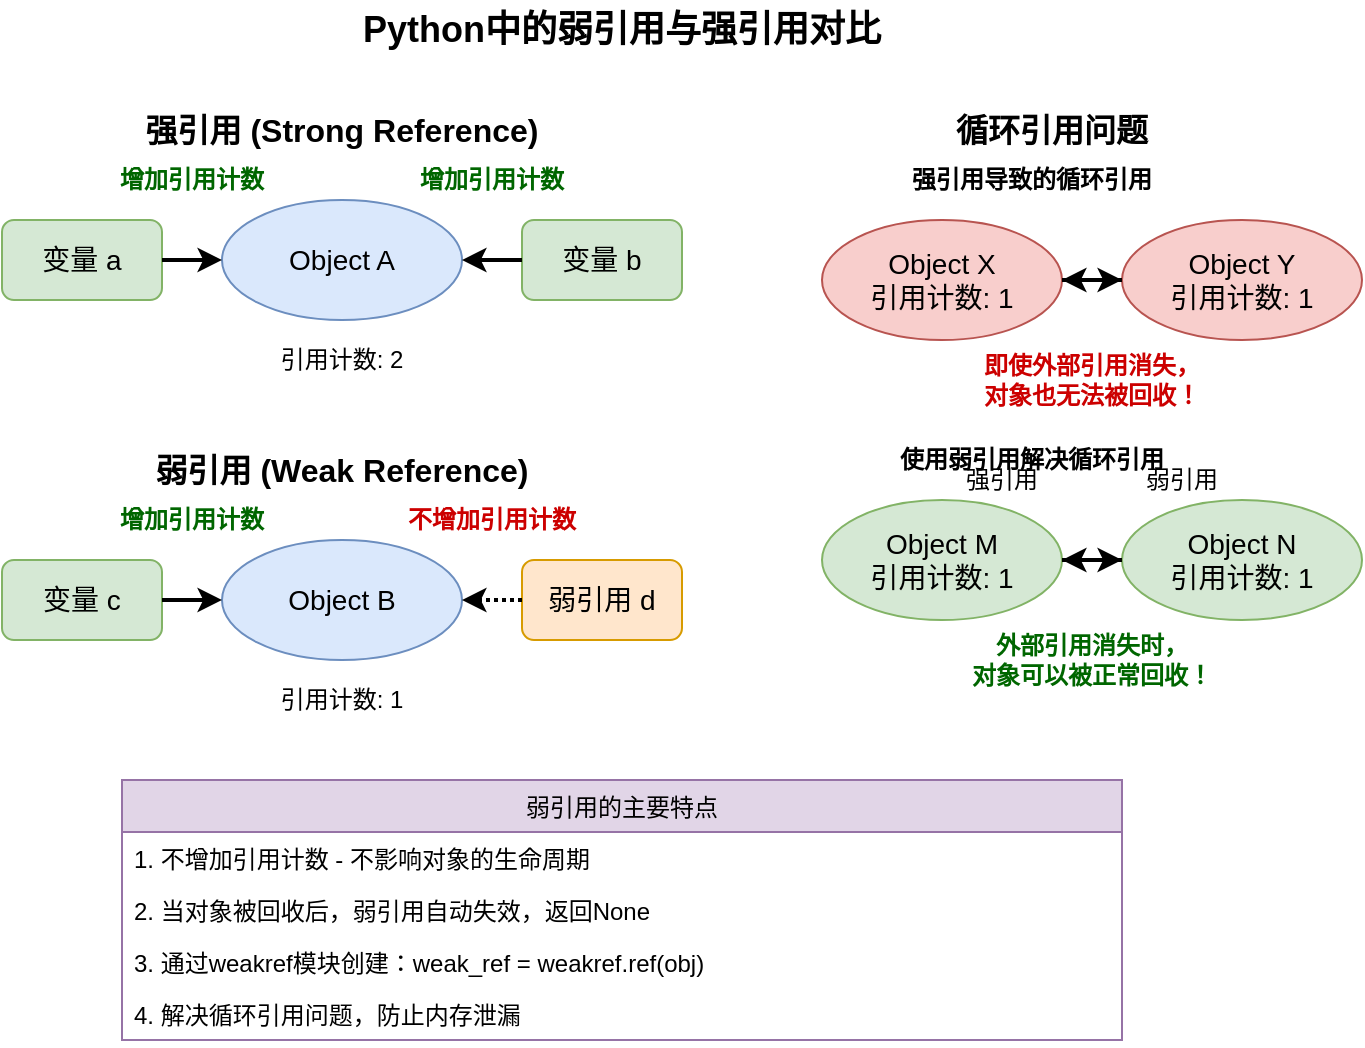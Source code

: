 <?xml version="1.0" encoding="UTF-8"?>
<mxfile version="15.5.0" type="device">
  <diagram id="prtHgNgQTEPvFCAcTncT" name="Page-1">
    <mxGraphModel dx="1050" dy="590" grid="1" gridSize="10" guides="1" tooltips="1" connect="1" arrows="1" fold="1" page="1" pageScale="1" pageWidth="827" pageHeight="1169" math="0" shadow="0">
      <root>
        <mxCell id="0" />
        <mxCell id="1" parent="0" />
        <mxCell id="2" value="Python中的弱引用与强引用对比" style="text;html=1;strokeColor=none;fillColor=none;align=center;verticalAlign=middle;whiteSpace=wrap;rounded=0;fontSize=18;fontStyle=1" vertex="1" parent="1">
          <mxGeometry x="164" y="20" width="500" height="30" as="geometry" />
        </mxCell>
        
        <!-- 强引用部分 -->
        <mxCell id="3" value="强引用 (Strong Reference)" style="text;html=1;strokeColor=none;fillColor=none;align=center;verticalAlign=middle;whiteSpace=wrap;rounded=0;fontSize=16;fontStyle=1" vertex="1" parent="1">
          <mxGeometry x="164" y="70" width="220" height="30" as="geometry" />
        </mxCell>
        
        <mxCell id="4" value="Object A" style="ellipse;whiteSpace=wrap;html=1;fillColor=#dae8fc;strokeColor=#6c8ebf;fontSize=14;" vertex="1" parent="1">
          <mxGeometry x="214" y="120" width="120" height="60" as="geometry" />
        </mxCell>
        
        <mxCell id="5" value="引用计数: 2" style="text;html=1;strokeColor=none;fillColor=none;align=center;verticalAlign=middle;whiteSpace=wrap;rounded=0;" vertex="1" parent="1">
          <mxGeometry x="214" y="190" width="120" height="20" as="geometry" />
        </mxCell>
        
        <mxCell id="6" value="变量 a" style="rounded=1;whiteSpace=wrap;html=1;fillColor=#d5e8d4;strokeColor=#82b366;fontSize=14;" vertex="1" parent="1">
          <mxGeometry x="104" y="130" width="80" height="40" as="geometry" />
        </mxCell>
        
        <mxCell id="7" value="变量 b" style="rounded=1;whiteSpace=wrap;html=1;fillColor=#d5e8d4;strokeColor=#82b366;fontSize=14;" vertex="1" parent="1">
          <mxGeometry x="364" y="130" width="80" height="40" as="geometry" />
        </mxCell>
        
        <mxCell id="8" value="" style="endArrow=classic;html=1;exitX=1;exitY=0.5;exitDx=0;exitDy=0;entryX=0;entryY=0.5;entryDx=0;entryDy=0;strokeWidth=2;" edge="1" parent="1" source="6" target="4">
          <mxGeometry width="50" height="50" relative="1" as="geometry">
            <mxPoint x="384" y="330" as="sourcePoint" />
            <mxPoint x="434" y="280" as="targetPoint" />
          </mxGeometry>
        </mxCell>
        
        <mxCell id="9" value="" style="endArrow=classic;html=1;exitX=0;exitY=0.5;exitDx=0;exitDy=0;entryX=1;entryY=0.5;entryDx=0;entryDy=0;strokeWidth=2;" edge="1" parent="1" source="7" target="4">
          <mxGeometry width="50" height="50" relative="1" as="geometry">
            <mxPoint x="384" y="330" as="sourcePoint" />
            <mxPoint x="434" y="280" as="targetPoint" />
          </mxGeometry>
        </mxCell>
        
        <mxCell id="10" value="增加引用计数" style="text;html=1;strokeColor=none;fillColor=none;align=center;verticalAlign=middle;whiteSpace=wrap;rounded=0;fontColor=#006600;fontStyle=1" vertex="1" parent="1">
          <mxGeometry x="154" y="100" width="90" height="20" as="geometry" />
        </mxCell>
        
        <mxCell id="11" value="增加引用计数" style="text;html=1;strokeColor=none;fillColor=none;align=center;verticalAlign=middle;whiteSpace=wrap;rounded=0;fontColor=#006600;fontStyle=1" vertex="1" parent="1">
          <mxGeometry x="304" y="100" width="90" height="20" as="geometry" />
        </mxCell>
        
        <!-- 弱引用部分 -->
        <mxCell id="12" value="弱引用 (Weak Reference)" style="text;html=1;strokeColor=none;fillColor=none;align=center;verticalAlign=middle;whiteSpace=wrap;rounded=0;fontSize=16;fontStyle=1" vertex="1" parent="1">
          <mxGeometry x="164" y="240" width="220" height="30" as="geometry" />
        </mxCell>
        
        <mxCell id="13" value="Object B" style="ellipse;whiteSpace=wrap;html=1;fillColor=#dae8fc;strokeColor=#6c8ebf;fontSize=14;" vertex="1" parent="1">
          <mxGeometry x="214" y="290" width="120" height="60" as="geometry" />
        </mxCell>
        
        <mxCell id="14" value="引用计数: 1" style="text;html=1;strokeColor=none;fillColor=none;align=center;verticalAlign=middle;whiteSpace=wrap;rounded=0;" vertex="1" parent="1">
          <mxGeometry x="214" y="360" width="120" height="20" as="geometry" />
        </mxCell>
        
        <mxCell id="15" value="变量 c" style="rounded=1;whiteSpace=wrap;html=1;fillColor=#d5e8d4;strokeColor=#82b366;fontSize=14;" vertex="1" parent="1">
          <mxGeometry x="104" y="300" width="80" height="40" as="geometry" />
        </mxCell>
        
        <mxCell id="16" value="弱引用 d" style="rounded=1;whiteSpace=wrap;html=1;fillColor=#ffe6cc;strokeColor=#d79b00;fontSize=14;" vertex="1" parent="1">
          <mxGeometry x="364" y="300" width="80" height="40" as="geometry" />
        </mxCell>
        
        <mxCell id="17" value="" style="endArrow=classic;html=1;exitX=1;exitY=0.5;exitDx=0;exitDy=0;entryX=0;entryY=0.5;entryDx=0;entryDy=0;strokeWidth=2;" edge="1" parent="1" source="15" target="13">
          <mxGeometry width="50" height="50" relative="1" as="geometry">
            <mxPoint x="384" y="500" as="sourcePoint" />
            <mxPoint x="434" y="450" as="targetPoint" />
          </mxGeometry>
        </mxCell>
        
        <mxCell id="18" value="" style="endArrow=classic;html=1;exitX=0;exitY=0.5;exitDx=0;exitDy=0;entryX=1;entryY=0.5;entryDx=0;entryDy=0;strokeWidth=2;dashed=1;dashPattern=1 1;" edge="1" parent="1" source="16" target="13">
          <mxGeometry width="50" height="50" relative="1" as="geometry">
            <mxPoint x="384" y="500" as="sourcePoint" />
            <mxPoint x="434" y="450" as="targetPoint" />
          </mxGeometry>
        </mxCell>
        
        <mxCell id="19" value="增加引用计数" style="text;html=1;strokeColor=none;fillColor=none;align=center;verticalAlign=middle;whiteSpace=wrap;rounded=0;fontColor=#006600;fontStyle=1" vertex="1" parent="1">
          <mxGeometry x="154" y="270" width="90" height="20" as="geometry" />
        </mxCell>
        
        <mxCell id="20" value="不增加引用计数" style="text;html=1;strokeColor=none;fillColor=none;align=center;verticalAlign=middle;whiteSpace=wrap;rounded=0;fontColor=#CC0000;fontStyle=1" vertex="1" parent="1">
          <mxGeometry x="294" y="270" width="110" height="20" as="geometry" />
        </mxCell>
        
        <!-- 循环引用问题 -->
        <mxCell id="21" value="循环引用问题" style="text;html=1;strokeColor=none;fillColor=none;align=center;verticalAlign=middle;whiteSpace=wrap;rounded=0;fontSize=16;fontStyle=1" vertex="1" parent="1">
          <mxGeometry x="554" y="70" width="150" height="30" as="geometry" />
        </mxCell>
        
        <mxCell id="22" value="强引用导致的循环引用" style="text;html=1;strokeColor=none;fillColor=none;align=center;verticalAlign=middle;whiteSpace=wrap;rounded=0;fontStyle=1" vertex="1" parent="1">
          <mxGeometry x="544" y="100" width="150" height="20" as="geometry" />
        </mxCell>
        
        <mxCell id="23" value="Object X&#xa;引用计数: 1" style="ellipse;whiteSpace=wrap;html=1;fillColor=#f8cecc;strokeColor=#b85450;fontSize=14;" vertex="1" parent="1">
          <mxGeometry x="514" y="130" width="120" height="60" as="geometry" />
        </mxCell>
        
        <mxCell id="24" value="Object Y&#xa;引用计数: 1" style="ellipse;whiteSpace=wrap;html=1;fillColor=#f8cecc;strokeColor=#b85450;fontSize=14;" vertex="1" parent="1">
          <mxGeometry x="664" y="130" width="120" height="60" as="geometry" />
        </mxCell>
        
        <mxCell id="25" value="" style="endArrow=classic;html=1;exitX=1;exitY=0.5;exitDx=0;exitDy=0;entryX=0;entryY=0.5;entryDx=0;entryDy=0;strokeWidth=2;" edge="1" parent="1" source="23" target="24">
          <mxGeometry width="50" height="50" relative="1" as="geometry">
            <mxPoint x="384" y="370" as="sourcePoint" />
            <mxPoint x="434" y="320" as="targetPoint" />
          </mxGeometry>
        </mxCell>
        
        <mxCell id="26" value="" style="endArrow=classic;html=1;exitX=0;exitY=0.5;exitDx=0;exitDy=0;entryX=1;entryY=0.5;entryDx=0;entryDy=0;strokeWidth=2;" edge="1" parent="1" source="24" target="23">
          <mxGeometry width="50" height="50" relative="1" as="geometry">
            <mxPoint x="384" y="370" as="sourcePoint" />
            <mxPoint x="434" y="320" as="targetPoint" />
          </mxGeometry>
        </mxCell>
        
        <mxCell id="27" value="即使外部引用消失，&#xa;对象也无法被回收！" style="text;html=1;strokeColor=none;fillColor=none;align=center;verticalAlign=middle;whiteSpace=wrap;rounded=0;fontColor=#CC0000;fontStyle=1" vertex="1" parent="1">
          <mxGeometry x="559" y="190" width="180" height="40" as="geometry" />
        </mxCell>
        
        <mxCell id="28" value="使用弱引用解决循环引用" style="text;html=1;strokeColor=none;fillColor=none;align=center;verticalAlign=middle;whiteSpace=wrap;rounded=0;fontStyle=1" vertex="1" parent="1">
          <mxGeometry x="544" y="240" width="150" height="20" as="geometry" />
        </mxCell>
        
        <mxCell id="29" value="Object M&#xa;引用计数: 1" style="ellipse;whiteSpace=wrap;html=1;fillColor=#d5e8d4;strokeColor=#82b366;fontSize=14;" vertex="1" parent="1">
          <mxGeometry x="514" y="270" width="120" height="60" as="geometry" />
        </mxCell>
        
        <mxCell id="30" value="Object N&#xa;引用计数: 1" style="ellipse;whiteSpace=wrap;html=1;fillColor=#d5e8d4;strokeColor=#82b366;fontSize=14;" vertex="1" parent="1">
          <mxGeometry x="664" y="270" width="120" height="60" as="geometry" />
        </mxCell>
        
        <mxCell id="31" value="" style="endArrow=classic;html=1;exitX=1;exitY=0.5;exitDx=0;exitDy=0;entryX=0;entryY=0.5;entryDx=0;entryDy=0;strokeWidth=2;" edge="1" parent="1" source="29" target="30">
          <mxGeometry width="50" height="50" relative="1" as="geometry">
            <mxPoint x="384" y="510" as="sourcePoint" />
            <mxPoint x="434" y="460" as="targetPoint" />
          </mxGeometry>
        </mxCell>
        
        <mxCell id="32" value="" style="endArrow=classic;html=1;exitX=0;exitY=0.5;exitDx=0;exitDy=0;entryX=1;entryY=0.5;entryDx=0;entryDy=0;strokeWidth=2;dashed=1;dashPattern=1 1;" edge="1" parent="1" source="30" target="29">
          <mxGeometry width="50" height="50" relative="1" as="geometry">
            <mxPoint x="384" y="510" as="sourcePoint" />
            <mxPoint x="434" y="460" as="targetPoint" />
          </mxGeometry>
        </mxCell>
        
        <mxCell id="33" value="强引用" style="text;html=1;strokeColor=none;fillColor=none;align=center;verticalAlign=middle;whiteSpace=wrap;rounded=0;" vertex="1" parent="1">
          <mxGeometry x="574" y="250" width="60" height="20" as="geometry" />
        </mxCell>
        
        <mxCell id="34" value="弱引用" style="text;html=1;strokeColor=none;fillColor=none;align=center;verticalAlign=middle;whiteSpace=wrap;rounded=0;" vertex="1" parent="1">
          <mxGeometry x="664" y="250" width="60" height="20" as="geometry" />
        </mxCell>
        
        <mxCell id="35" value="外部引用消失时，&#xa;对象可以被正常回收！" style="text;html=1;strokeColor=none;fillColor=none;align=center;verticalAlign=middle;whiteSpace=wrap;rounded=0;fontColor=#006600;fontStyle=1" vertex="1" parent="1">
          <mxGeometry x="559" y="330" width="180" height="40" as="geometry" />
        </mxCell>
        
        <!-- 弱引用的特点 -->
        <mxCell id="36" value="弱引用的主要特点" style="swimlane;fontStyle=0;childLayout=stackLayout;horizontal=1;startSize=26;fillColor=#e1d5e7;horizontalStack=0;resizeParent=1;resizeParentMax=0;resizeLast=0;collapsible=1;marginBottom=0;strokeColor=#9673a6;" vertex="1" parent="1">
          <mxGeometry x="164" y="410" width="500" height="130" as="geometry" />
        </mxCell>
        
        <mxCell id="37" value="1. 不增加引用计数 - 不影响对象的生命周期" style="text;strokeColor=none;fillColor=none;align=left;verticalAlign=top;spacingLeft=4;spacingRight=4;overflow=hidden;rotatable=0;points=[[0,0.5],[1,0.5]];portConstraint=eastwest;" vertex="1" parent="36">
          <mxGeometry y="26" width="500" height="26" as="geometry" />
        </mxCell>
        
        <mxCell id="38" value="2. 当对象被回收后，弱引用自动失效，返回None" style="text;strokeColor=none;fillColor=none;align=left;verticalAlign=top;spacingLeft=4;spacingRight=4;overflow=hidden;rotatable=0;points=[[0,0.5],[1,0.5]];portConstraint=eastwest;" vertex="1" parent="36">
          <mxGeometry y="52" width="500" height="26" as="geometry" />
        </mxCell>
        
        <mxCell id="39" value="3. 通过weakref模块创建：weak_ref = weakref.ref(obj)" style="text;strokeColor=none;fillColor=none;align=left;verticalAlign=top;spacingLeft=4;spacingRight=4;overflow=hidden;rotatable=0;points=[[0,0.5],[1,0.5]];portConstraint=eastwest;" vertex="1" parent="36">
          <mxGeometry y="78" width="500" height="26" as="geometry" />
        </mxCell>
        
        <mxCell id="40" value="4. 解决循环引用问题，防止内存泄漏" style="text;strokeColor=none;fillColor=none;align=left;verticalAlign=top;spacingLeft=4;spacingRight=4;overflow=hidden;rotatable=0;points=[[0,0.5],[1,0.5]];portConstraint=eastwest;" vertex="1" parent="36">
          <mxGeometry y="104" width="500" height="26" as="geometry" />
        </mxCell>
        
      </root>
    </mxGraphModel>
  </diagram>
</mxfile> 